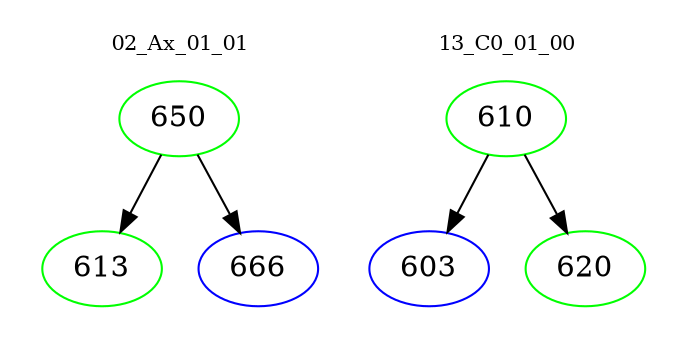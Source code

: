 digraph{
subgraph cluster_0 {
color = white
label = "02_Ax_01_01";
fontsize=10;
T0_650 [label="650", color="green"]
T0_650 -> T0_613 [color="black"]
T0_613 [label="613", color="green"]
T0_650 -> T0_666 [color="black"]
T0_666 [label="666", color="blue"]
}
subgraph cluster_1 {
color = white
label = "13_C0_01_00";
fontsize=10;
T1_610 [label="610", color="green"]
T1_610 -> T1_603 [color="black"]
T1_603 [label="603", color="blue"]
T1_610 -> T1_620 [color="black"]
T1_620 [label="620", color="green"]
}
}
